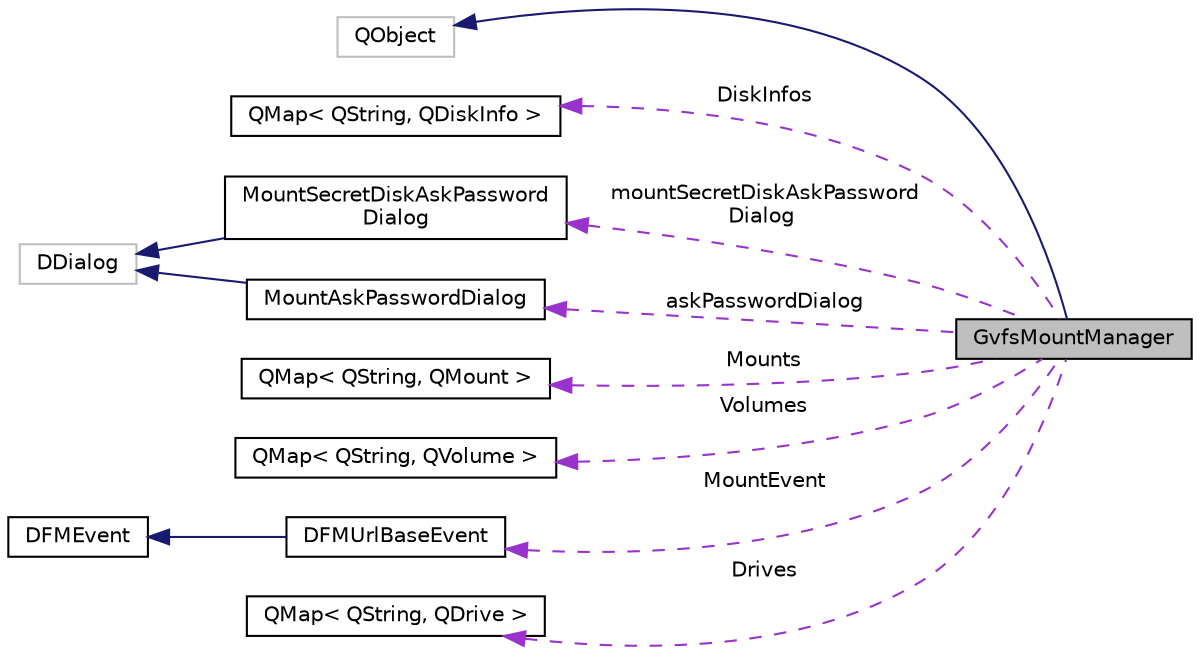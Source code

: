 digraph "GvfsMountManager"
{
  edge [fontname="Helvetica",fontsize="10",labelfontname="Helvetica",labelfontsize="10"];
  node [fontname="Helvetica",fontsize="10",shape=record];
  rankdir="LR";
  Node2 [label="GvfsMountManager",height=0.2,width=0.4,color="black", fillcolor="grey75", style="filled", fontcolor="black"];
  Node3 -> Node2 [dir="back",color="midnightblue",fontsize="10",style="solid",fontname="Helvetica"];
  Node3 [label="QObject",height=0.2,width=0.4,color="grey75", fillcolor="white", style="filled"];
  Node4 -> Node2 [dir="back",color="darkorchid3",fontsize="10",style="dashed",label=" DiskInfos" ,fontname="Helvetica"];
  Node4 [label="QMap\< QString, QDiskInfo \>",height=0.2,width=0.4,color="black", fillcolor="white", style="filled",URL="$class_q_map.html"];
  Node5 -> Node2 [dir="back",color="darkorchid3",fontsize="10",style="dashed",label=" mountSecretDiskAskPassword\lDialog" ,fontname="Helvetica"];
  Node5 [label="MountSecretDiskAskPassword\lDialog",height=0.2,width=0.4,color="black", fillcolor="white", style="filled",URL="$class_mount_secret_disk_ask_password_dialog.html"];
  Node6 -> Node5 [dir="back",color="midnightblue",fontsize="10",style="solid",fontname="Helvetica"];
  Node6 [label="DDialog",height=0.2,width=0.4,color="grey75", fillcolor="white", style="filled"];
  Node7 -> Node2 [dir="back",color="darkorchid3",fontsize="10",style="dashed",label=" Mounts" ,fontname="Helvetica"];
  Node7 [label="QMap\< QString, QMount \>",height=0.2,width=0.4,color="black", fillcolor="white", style="filled",URL="$class_q_map.html"];
  Node8 -> Node2 [dir="back",color="darkorchid3",fontsize="10",style="dashed",label=" askPasswordDialog" ,fontname="Helvetica"];
  Node8 [label="MountAskPasswordDialog",height=0.2,width=0.4,color="black", fillcolor="white", style="filled",URL="$class_mount_ask_password_dialog.html"];
  Node6 -> Node8 [dir="back",color="midnightblue",fontsize="10",style="solid",fontname="Helvetica"];
  Node9 -> Node2 [dir="back",color="darkorchid3",fontsize="10",style="dashed",label=" Volumes" ,fontname="Helvetica"];
  Node9 [label="QMap\< QString, QVolume \>",height=0.2,width=0.4,color="black", fillcolor="white", style="filled",URL="$class_q_map.html"];
  Node10 -> Node2 [dir="back",color="darkorchid3",fontsize="10",style="dashed",label=" MountEvent" ,fontname="Helvetica"];
  Node10 [label="DFMUrlBaseEvent",height=0.2,width=0.4,color="black", fillcolor="white", style="filled",URL="$class_d_f_m_url_base_event.html"];
  Node11 -> Node10 [dir="back",color="midnightblue",fontsize="10",style="solid",fontname="Helvetica"];
  Node11 [label="DFMEvent",height=0.2,width=0.4,color="black", fillcolor="white", style="filled",URL="$class_d_f_m_event.html"];
  Node12 -> Node2 [dir="back",color="darkorchid3",fontsize="10",style="dashed",label=" Drives" ,fontname="Helvetica"];
  Node12 [label="QMap\< QString, QDrive \>",height=0.2,width=0.4,color="black", fillcolor="white", style="filled",URL="$class_q_map.html"];
}
